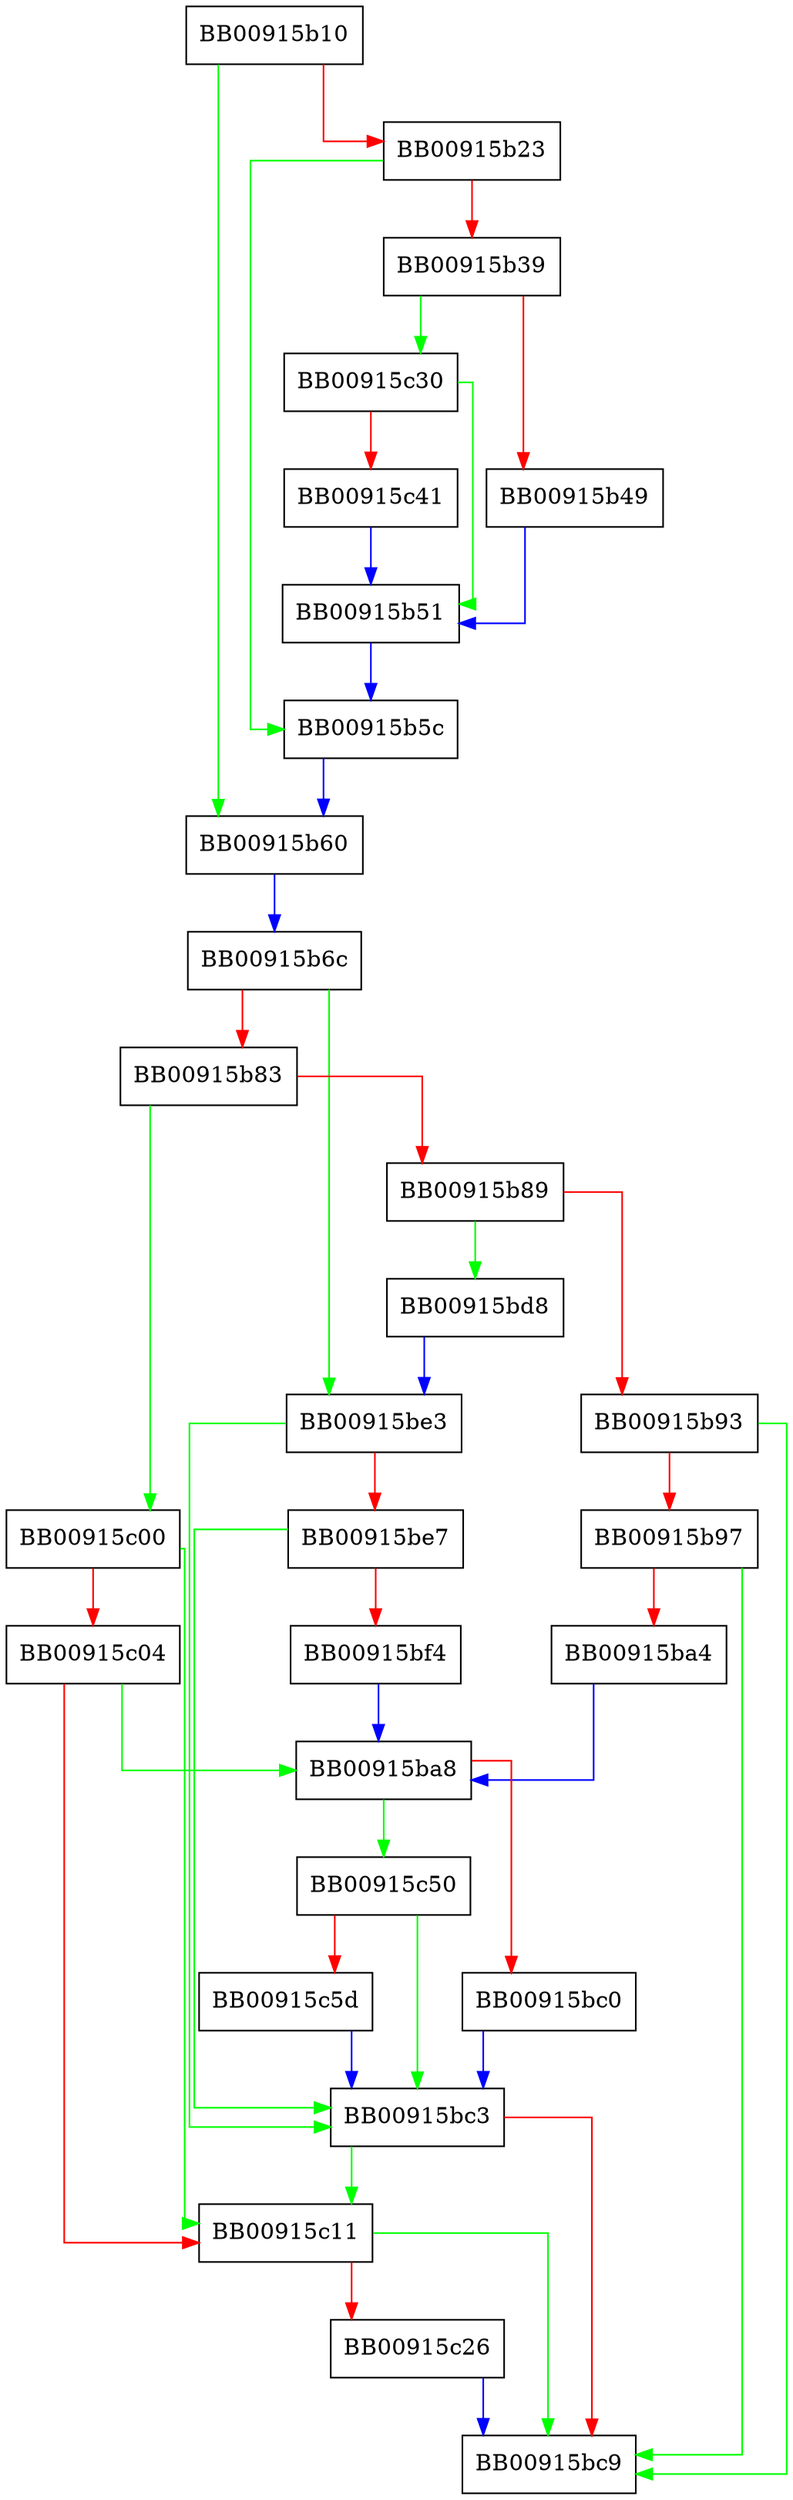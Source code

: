 digraph ftello {
  node [shape="box"];
  graph [splines=ortho];
  BB00915b10 -> BB00915b60 [color="green"];
  BB00915b10 -> BB00915b23 [color="red"];
  BB00915b23 -> BB00915b5c [color="green"];
  BB00915b23 -> BB00915b39 [color="red"];
  BB00915b39 -> BB00915c30 [color="green"];
  BB00915b39 -> BB00915b49 [color="red"];
  BB00915b49 -> BB00915b51 [color="blue"];
  BB00915b51 -> BB00915b5c [color="blue"];
  BB00915b5c -> BB00915b60 [color="blue"];
  BB00915b60 -> BB00915b6c [color="blue"];
  BB00915b6c -> BB00915be3 [color="green"];
  BB00915b6c -> BB00915b83 [color="red"];
  BB00915b83 -> BB00915c00 [color="green"];
  BB00915b83 -> BB00915b89 [color="red"];
  BB00915b89 -> BB00915bd8 [color="green"];
  BB00915b89 -> BB00915b93 [color="red"];
  BB00915b93 -> BB00915bc9 [color="green"];
  BB00915b93 -> BB00915b97 [color="red"];
  BB00915b97 -> BB00915bc9 [color="green"];
  BB00915b97 -> BB00915ba4 [color="red"];
  BB00915ba4 -> BB00915ba8 [color="blue"];
  BB00915ba8 -> BB00915c50 [color="green"];
  BB00915ba8 -> BB00915bc0 [color="red"];
  BB00915bc0 -> BB00915bc3 [color="blue"];
  BB00915bc3 -> BB00915c11 [color="green"];
  BB00915bc3 -> BB00915bc9 [color="red"];
  BB00915bd8 -> BB00915be3 [color="blue"];
  BB00915be3 -> BB00915bc3 [color="green"];
  BB00915be3 -> BB00915be7 [color="red"];
  BB00915be7 -> BB00915bc3 [color="green"];
  BB00915be7 -> BB00915bf4 [color="red"];
  BB00915bf4 -> BB00915ba8 [color="blue"];
  BB00915c00 -> BB00915c11 [color="green"];
  BB00915c00 -> BB00915c04 [color="red"];
  BB00915c04 -> BB00915ba8 [color="green"];
  BB00915c04 -> BB00915c11 [color="red"];
  BB00915c11 -> BB00915bc9 [color="green"];
  BB00915c11 -> BB00915c26 [color="red"];
  BB00915c26 -> BB00915bc9 [color="blue"];
  BB00915c30 -> BB00915b51 [color="green"];
  BB00915c30 -> BB00915c41 [color="red"];
  BB00915c41 -> BB00915b51 [color="blue"];
  BB00915c50 -> BB00915bc3 [color="green"];
  BB00915c50 -> BB00915c5d [color="red"];
  BB00915c5d -> BB00915bc3 [color="blue"];
}